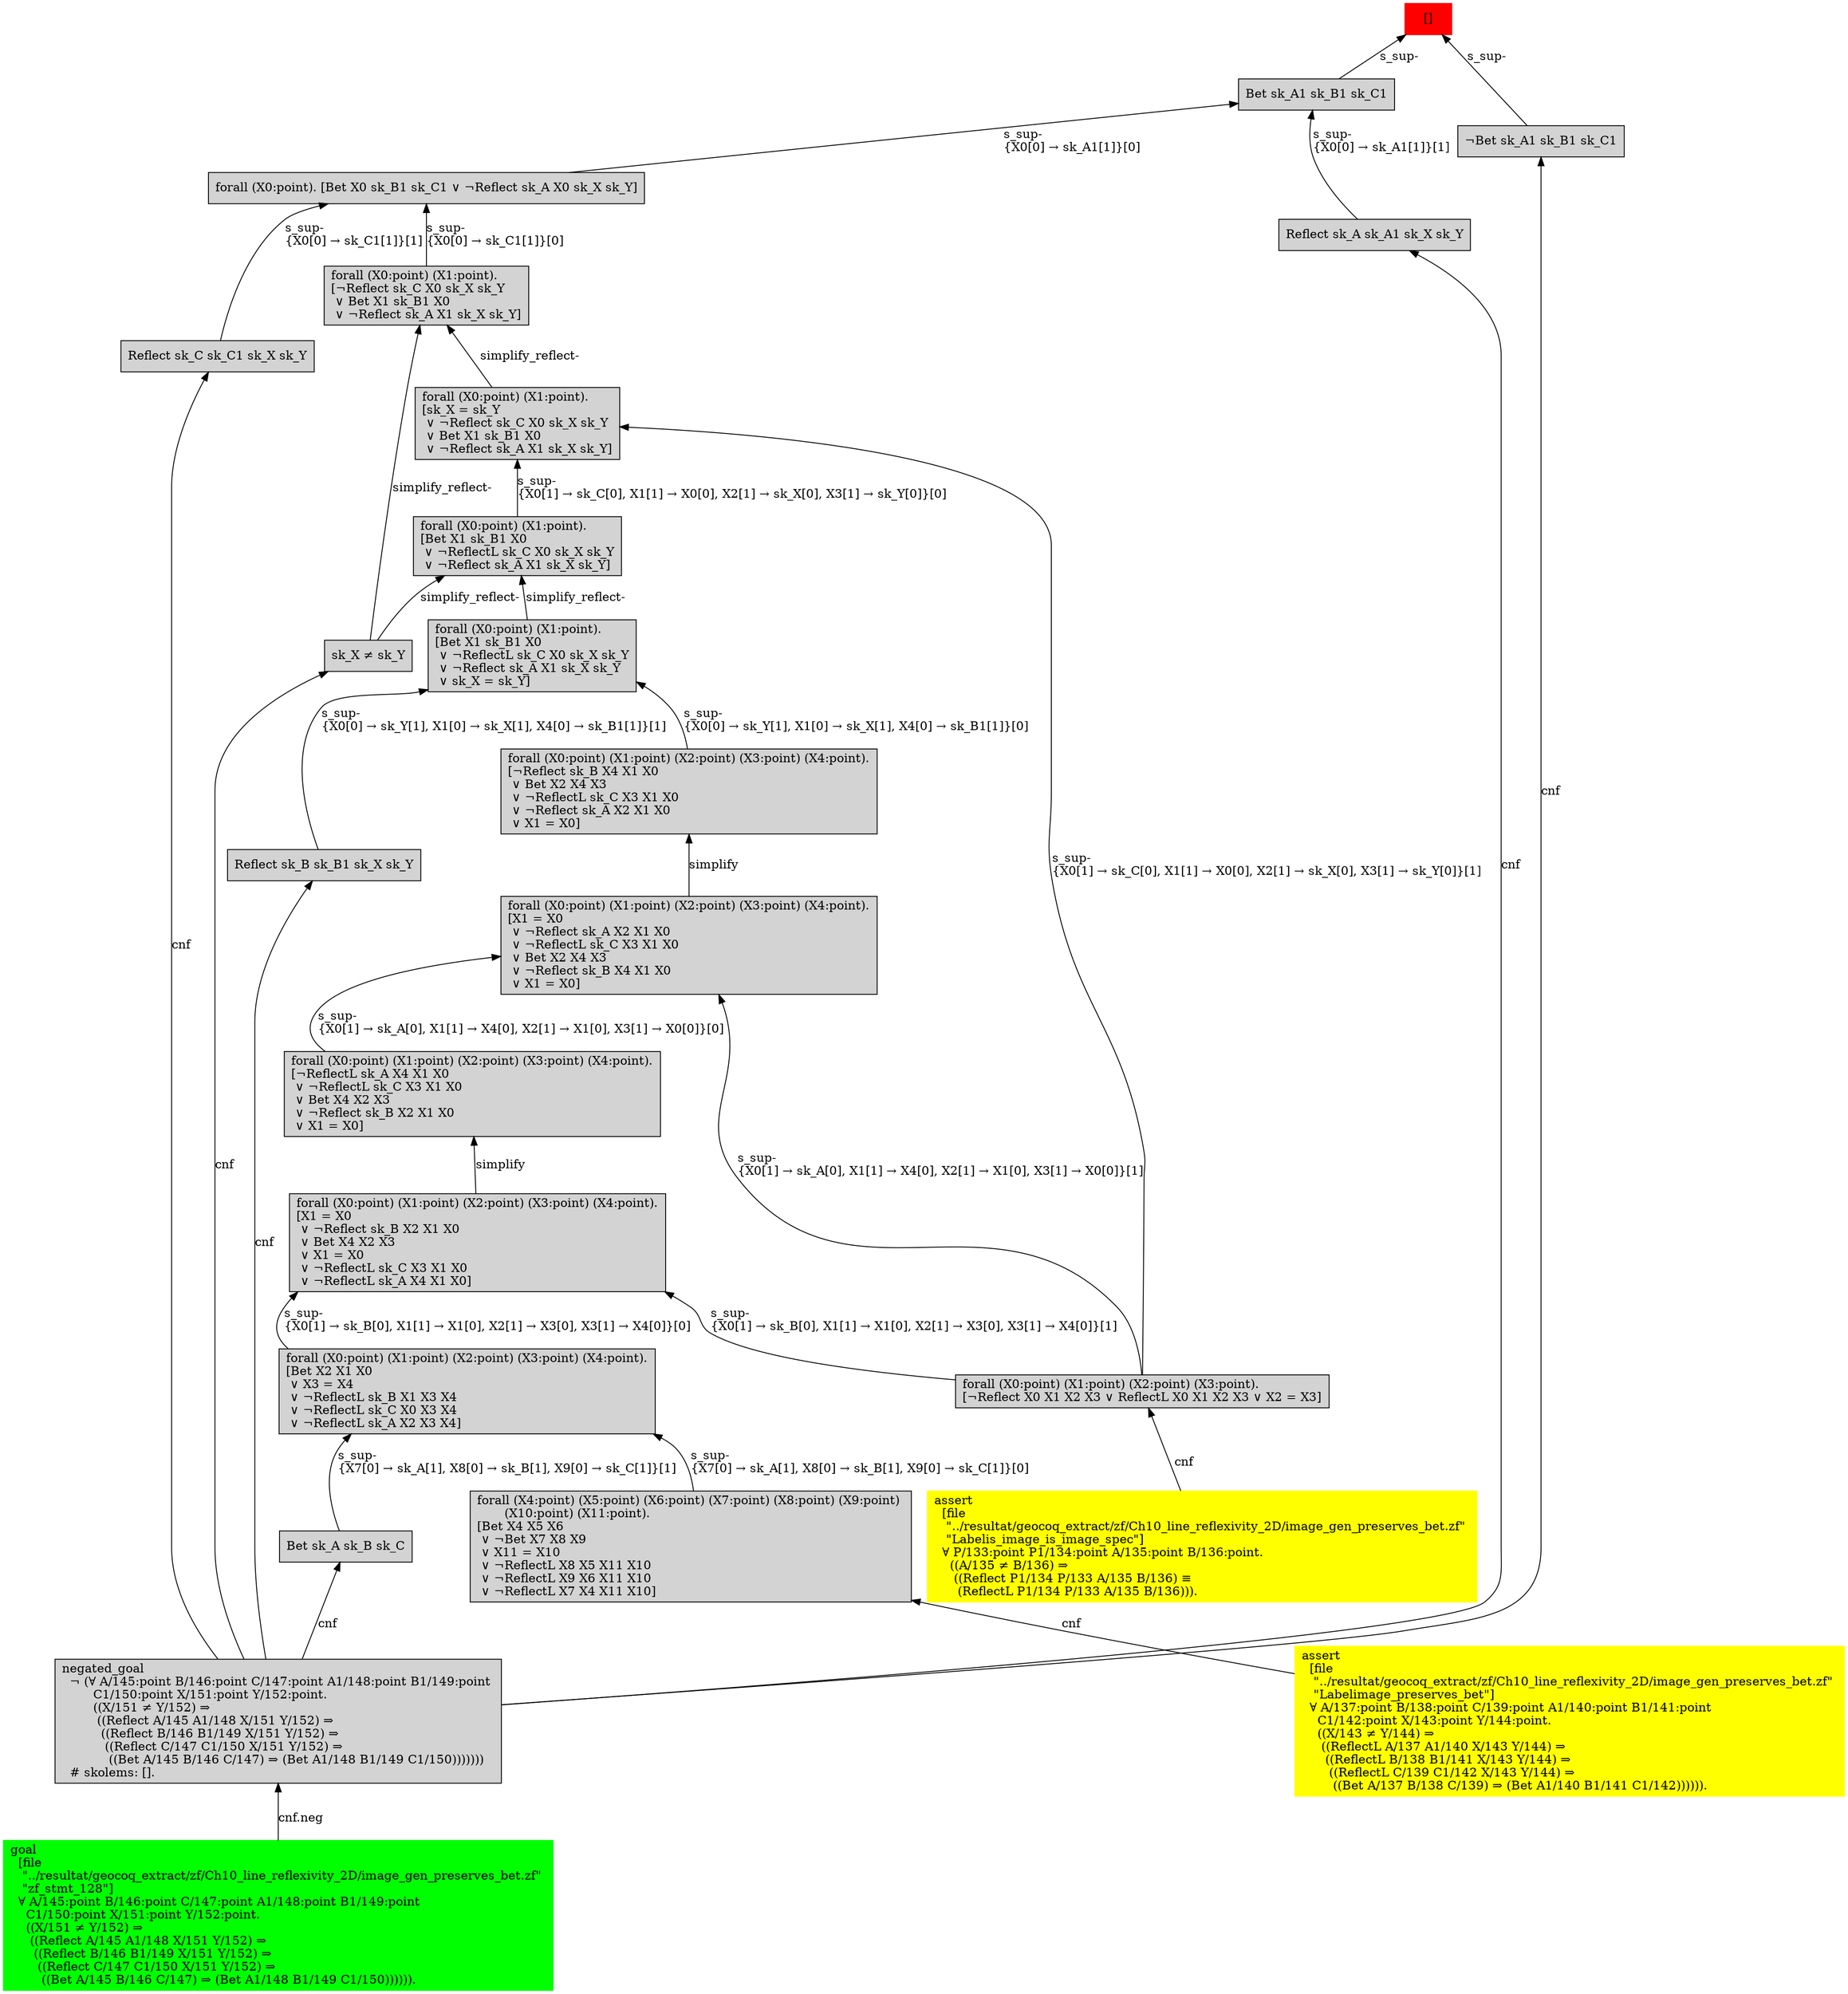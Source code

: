 digraph "unsat_graph" {
  vertex_0 [color=red, label="[]", shape=box, style=filled];
  vertex_0 -> vertex_1 [label="s_sup-\l", dir="back"];
  vertex_1 [shape=box, label="¬Bet sk_A1 sk_B1 sk_C1\l", style=filled];
  vertex_1 -> vertex_2 [label="cnf", dir="back"];
  vertex_2 [shape=box, label="negated_goal\l  ¬ (∀ A/145:point B/146:point C/147:point A1/148:point B1/149:point \l        C1/150:point X/151:point Y/152:point.\l        ((X/151 ≠ Y/152) ⇒\l         ((Reflect A/145 A1/148 X/151 Y/152) ⇒\l          ((Reflect B/146 B1/149 X/151 Y/152) ⇒\l           ((Reflect C/147 C1/150 X/151 Y/152) ⇒\l            ((Bet A/145 B/146 C/147) ⇒ (Bet A1/148 B1/149 C1/150)))))))\l  # skolems: [].\l", style=filled];
  vertex_2 -> vertex_3 [label="cnf.neg", dir="back"];
  vertex_3 [color=green, shape=box, label="goal\l  [file\l   \"../resultat/geocoq_extract/zf/Ch10_line_reflexivity_2D/image_gen_preserves_bet.zf\" \l   \"zf_stmt_128\"]\l  ∀ A/145:point B/146:point C/147:point A1/148:point B1/149:point \l    C1/150:point X/151:point Y/152:point.\l    ((X/151 ≠ Y/152) ⇒\l     ((Reflect A/145 A1/148 X/151 Y/152) ⇒\l      ((Reflect B/146 B1/149 X/151 Y/152) ⇒\l       ((Reflect C/147 C1/150 X/151 Y/152) ⇒\l        ((Bet A/145 B/146 C/147) ⇒ (Bet A1/148 B1/149 C1/150)))))).\l", style=filled];
  vertex_0 -> vertex_4 [label="s_sup-\l", dir="back"];
  vertex_4 [shape=box, label="Bet sk_A1 sk_B1 sk_C1\l", style=filled];
  vertex_4 -> vertex_5 [label="s_sup-\l\{X0[0] → sk_A1[1]\}[0]\l", dir="back"];
  vertex_5 [shape=box, label="forall (X0:point). [Bet X0 sk_B1 sk_C1 ∨ ¬Reflect sk_A X0 sk_X sk_Y]\l", style=filled];
  vertex_5 -> vertex_6 [label="s_sup-\l\{X0[0] → sk_C1[1]\}[0]\l", dir="back"];
  vertex_6 [shape=box, label="forall (X0:point) (X1:point).\l[¬Reflect sk_C X0 sk_X sk_Y\l ∨ Bet X1 sk_B1 X0\l ∨ ¬Reflect sk_A X1 sk_X sk_Y]\l", style=filled];
  vertex_6 -> vertex_7 [label="simplify_reflect-", dir="back"];
  vertex_7 [shape=box, label="sk_X ≠ sk_Y\l", style=filled];
  vertex_7 -> vertex_2 [label="cnf", dir="back"];
  vertex_6 -> vertex_8 [label="simplify_reflect-", dir="back"];
  vertex_8 [shape=box, label="forall (X0:point) (X1:point).\l[sk_X = sk_Y\l ∨ ¬Reflect sk_C X0 sk_X sk_Y\l ∨ Bet X1 sk_B1 X0\l ∨ ¬Reflect sk_A X1 sk_X sk_Y]\l", style=filled];
  vertex_8 -> vertex_9 [label="s_sup-\l\{X0[1] → sk_C[0], X1[1] → X0[0], X2[1] → sk_X[0], X3[1] → sk_Y[0]\}[0]\l", dir="back"];
  vertex_9 [shape=box, label="forall (X0:point) (X1:point).\l[Bet X1 sk_B1 X0\l ∨ ¬ReflectL sk_C X0 sk_X sk_Y\l ∨ ¬Reflect sk_A X1 sk_X sk_Y]\l", style=filled];
  vertex_9 -> vertex_7 [label="simplify_reflect-", dir="back"];
  vertex_9 -> vertex_10 [label="simplify_reflect-", dir="back"];
  vertex_10 [shape=box, label="forall (X0:point) (X1:point).\l[Bet X1 sk_B1 X0\l ∨ ¬ReflectL sk_C X0 sk_X sk_Y\l ∨ ¬Reflect sk_A X1 sk_X sk_Y\l ∨ sk_X = sk_Y]\l", style=filled];
  vertex_10 -> vertex_11 [label="s_sup-\l\{X0[0] → sk_Y[1], X1[0] → sk_X[1], X4[0] → sk_B1[1]\}[0]\l", dir="back"];
  vertex_11 [shape=box, label="forall (X0:point) (X1:point) (X2:point) (X3:point) (X4:point).\l[¬Reflect sk_B X4 X1 X0\l ∨ Bet X2 X4 X3\l ∨ ¬ReflectL sk_C X3 X1 X0\l ∨ ¬Reflect sk_A X2 X1 X0\l ∨ X1 = X0]\l", style=filled];
  vertex_11 -> vertex_12 [label="simplify", dir="back"];
  vertex_12 [shape=box, label="forall (X0:point) (X1:point) (X2:point) (X3:point) (X4:point).\l[X1 = X0\l ∨ ¬Reflect sk_A X2 X1 X0\l ∨ ¬ReflectL sk_C X3 X1 X0\l ∨ Bet X2 X4 X3\l ∨ ¬Reflect sk_B X4 X1 X0\l ∨ X1 = X0]\l", style=filled];
  vertex_12 -> vertex_13 [label="s_sup-\l\{X0[1] → sk_A[0], X1[1] → X4[0], X2[1] → X1[0], X3[1] → X0[0]\}[0]\l", dir="back"];
  vertex_13 [shape=box, label="forall (X0:point) (X1:point) (X2:point) (X3:point) (X4:point).\l[¬ReflectL sk_A X4 X1 X0\l ∨ ¬ReflectL sk_C X3 X1 X0\l ∨ Bet X4 X2 X3\l ∨ ¬Reflect sk_B X2 X1 X0\l ∨ X1 = X0]\l", style=filled];
  vertex_13 -> vertex_14 [label="simplify", dir="back"];
  vertex_14 [shape=box, label="forall (X0:point) (X1:point) (X2:point) (X3:point) (X4:point).\l[X1 = X0\l ∨ ¬Reflect sk_B X2 X1 X0\l ∨ Bet X4 X2 X3\l ∨ X1 = X0\l ∨ ¬ReflectL sk_C X3 X1 X0\l ∨ ¬ReflectL sk_A X4 X1 X0]\l", style=filled];
  vertex_14 -> vertex_15 [label="s_sup-\l\{X0[1] → sk_B[0], X1[1] → X1[0], X2[1] → X3[0], X3[1] → X4[0]\}[0]\l", dir="back"];
  vertex_15 [shape=box, label="forall (X0:point) (X1:point) (X2:point) (X3:point) (X4:point).\l[Bet X2 X1 X0\l ∨ X3 = X4\l ∨ ¬ReflectL sk_B X1 X3 X4\l ∨ ¬ReflectL sk_C X0 X3 X4\l ∨ ¬ReflectL sk_A X2 X3 X4]\l", style=filled];
  vertex_15 -> vertex_16 [label="s_sup-\l\{X7[0] → sk_A[1], X8[0] → sk_B[1], X9[0] → sk_C[1]\}[0]\l", dir="back"];
  vertex_16 [shape=box, label="forall (X4:point) (X5:point) (X6:point) (X7:point) (X8:point) (X9:point) \l       (X10:point) (X11:point).\l[Bet X4 X5 X6\l ∨ ¬Bet X7 X8 X9\l ∨ X11 = X10\l ∨ ¬ReflectL X8 X5 X11 X10\l ∨ ¬ReflectL X9 X6 X11 X10\l ∨ ¬ReflectL X7 X4 X11 X10]\l", style=filled];
  vertex_16 -> vertex_17 [label="cnf", dir="back"];
  vertex_17 [color=yellow, shape=box, label="assert\l  [file\l   \"../resultat/geocoq_extract/zf/Ch10_line_reflexivity_2D/image_gen_preserves_bet.zf\" \l   \"Labelimage_preserves_bet\"]\l  ∀ A/137:point B/138:point C/139:point A1/140:point B1/141:point \l    C1/142:point X/143:point Y/144:point.\l    ((X/143 ≠ Y/144) ⇒\l     ((ReflectL A/137 A1/140 X/143 Y/144) ⇒\l      ((ReflectL B/138 B1/141 X/143 Y/144) ⇒\l       ((ReflectL C/139 C1/142 X/143 Y/144) ⇒\l        ((Bet A/137 B/138 C/139) ⇒ (Bet A1/140 B1/141 C1/142)))))).\l", style=filled];
  vertex_15 -> vertex_18 [label="s_sup-\l\{X7[0] → sk_A[1], X8[0] → sk_B[1], X9[0] → sk_C[1]\}[1]\l", dir="back"];
  vertex_18 [shape=box, label="Bet sk_A sk_B sk_C\l", style=filled];
  vertex_18 -> vertex_2 [label="cnf", dir="back"];
  vertex_14 -> vertex_19 [label="s_sup-\l\{X0[1] → sk_B[0], X1[1] → X1[0], X2[1] → X3[0], X3[1] → X4[0]\}[1]\l", dir="back"];
  vertex_19 [shape=box, label="forall (X0:point) (X1:point) (X2:point) (X3:point).\l[¬Reflect X0 X1 X2 X3 ∨ ReflectL X0 X1 X2 X3 ∨ X2 = X3]\l", style=filled];
  vertex_19 -> vertex_20 [label="cnf", dir="back"];
  vertex_20 [color=yellow, shape=box, label="assert\l  [file\l   \"../resultat/geocoq_extract/zf/Ch10_line_reflexivity_2D/image_gen_preserves_bet.zf\" \l   \"Labelis_image_is_image_spec\"]\l  ∀ P/133:point P1/134:point A/135:point B/136:point.\l    ((A/135 ≠ B/136) ⇒\l     ((Reflect P1/134 P/133 A/135 B/136) ≡\l      (ReflectL P1/134 P/133 A/135 B/136))).\l", style=filled];
  vertex_12 -> vertex_19 [label="s_sup-\l\{X0[1] → sk_A[0], X1[1] → X4[0], X2[1] → X1[0], X3[1] → X0[0]\}[1]\l", dir="back"];
  vertex_10 -> vertex_21 [label="s_sup-\l\{X0[0] → sk_Y[1], X1[0] → sk_X[1], X4[0] → sk_B1[1]\}[1]\l", dir="back"];
  vertex_21 [shape=box, label="Reflect sk_B sk_B1 sk_X sk_Y\l", style=filled];
  vertex_21 -> vertex_2 [label="cnf", dir="back"];
  vertex_8 -> vertex_19 [label="s_sup-\l\{X0[1] → sk_C[0], X1[1] → X0[0], X2[1] → sk_X[0], X3[1] → sk_Y[0]\}[1]\l", dir="back"];
  vertex_5 -> vertex_22 [label="s_sup-\l\{X0[0] → sk_C1[1]\}[1]\l", dir="back"];
  vertex_22 [shape=box, label="Reflect sk_C sk_C1 sk_X sk_Y\l", style=filled];
  vertex_22 -> vertex_2 [label="cnf", dir="back"];
  vertex_4 -> vertex_23 [label="s_sup-\l\{X0[0] → sk_A1[1]\}[1]\l", dir="back"];
  vertex_23 [shape=box, label="Reflect sk_A sk_A1 sk_X sk_Y\l", style=filled];
  vertex_23 -> vertex_2 [label="cnf", dir="back"];
  }


